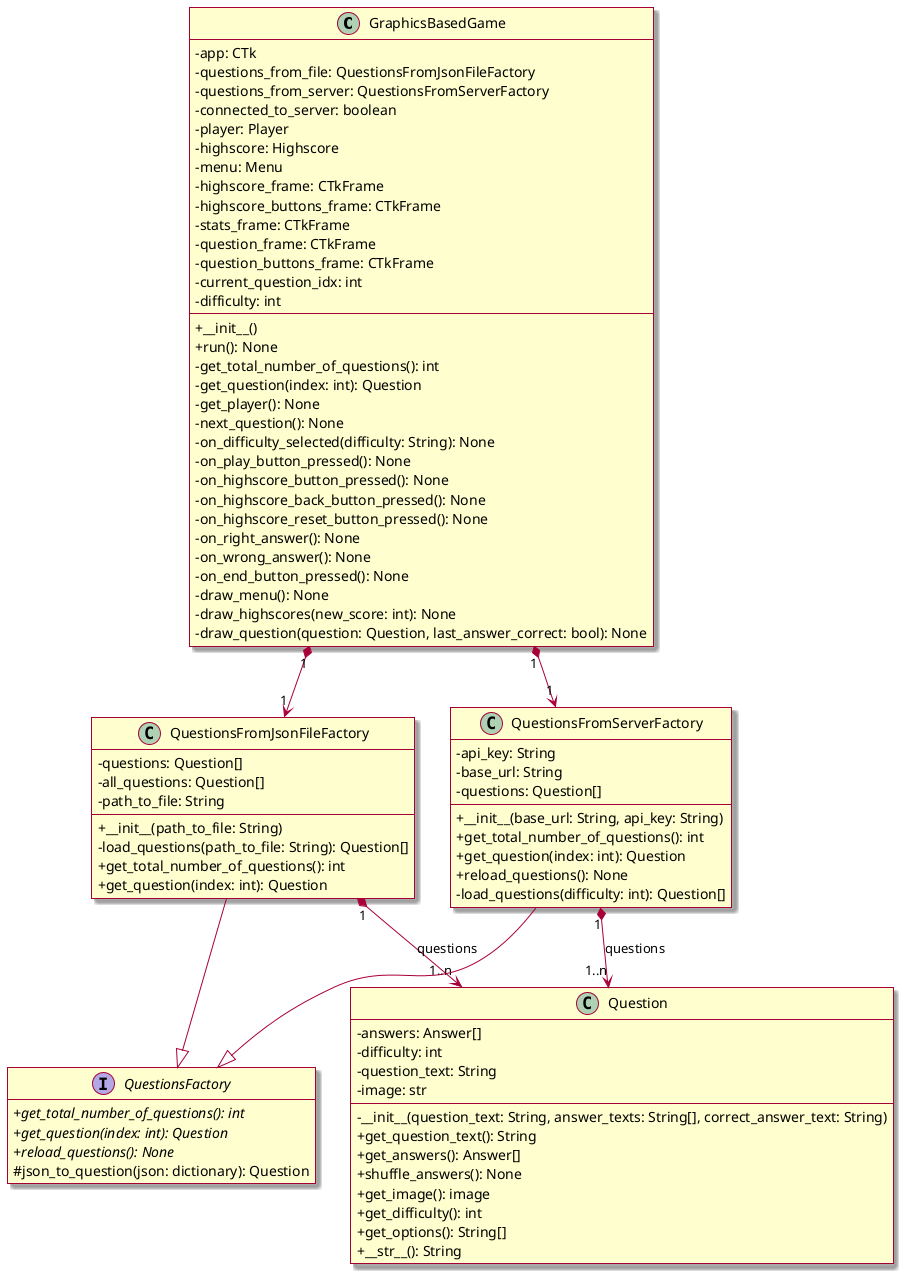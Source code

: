 @startuml
hide empty members
skin rose
skinparam classAttributeIconSize 0

class GraphicsBasedGame {
    - app: CTk
    - questions_from_file: QuestionsFromJsonFileFactory
    - questions_from_server: QuestionsFromServerFactory
    - connected_to_server: boolean
    - player: Player
    - highscore: Highscore
    - menu: Menu
    - highscore_frame: CTkFrame
    - highscore_buttons_frame: CTkFrame
    - stats_frame: CTkFrame
    - question_frame: CTkFrame
    - question_buttons_frame: CTkFrame
    - current_question_idx: int
    - difficulty: int
    + __init__()
    + run(): None
    - get_total_number_of_questions(): int
    - get_question(index: int): Question
    - get_player(): None
    - next_question(): None
    - on_difficulty_selected(difficulty: String): None
    - on_play_button_pressed(): None
    - on_highscore_button_pressed(): None
    - on_highscore_back_button_pressed(): None
    - on_highscore_reset_button_pressed(): None
    - on_right_answer(): None
    - on_wrong_answer(): None
    - on_end_button_pressed(): None
    - draw_menu(): None
    - draw_highscores(new_score: int): None
    - draw_question(question: Question, last_answer_correct: bool): None

}

class QuestionsFromJsonFileFactory {
    - questions: Question[]
    - all_questions: Question[]
    - path_to_file: String
    + __init__(path_to_file: String)
    - load_questions(path_to_file: String): Question[]
    + get_total_number_of_questions(): int
    + get_question(index: int): Question
}

class QuestionsFromServerFactory {
    - api_key: String
    - base_url: String
    - questions: Question[]
    + __init__(base_url: String, api_key: String)
    + get_total_number_of_questions(): int
    + get_question(index: int): Question
    + reload_questions(): None
    - load_questions(difficulty: int): Question[]
}

interface QuestionsFactory {
    + {abstract} get_total_number_of_questions(): int
    + {abstract} get_question(index: int): Question
    + {abstract} reload_questions(): None
    # json_to_question(json: dictionary): Question
}

class Question {
    - answers: Answer[]
    - difficulty: int
    - question_text: String
    - image: str
    - __init__(question_text: String, answer_texts: String[], correct_answer_text: String)
    + get_question_text(): String
    + get_answers(): Answer[]
    + shuffle_answers(): None
    + get_image(): image
    + get_difficulty(): int
    + get_options(): String[]
    + __str__(): String
}

QuestionsFromJsonFileFactory "1" *--> "1..n" Question: questions
QuestionsFromServerFactory "1" *--> "1..n" Question: questions

GraphicsBasedGame "1" *--> "1" QuestionsFromServerFactory
GraphicsBasedGame "1" *--> "1" QuestionsFromJsonFileFactory
QuestionsFromServerFactory --|> QuestionsFactory
QuestionsFromJsonFileFactory --|> QuestionsFactory

@enduml